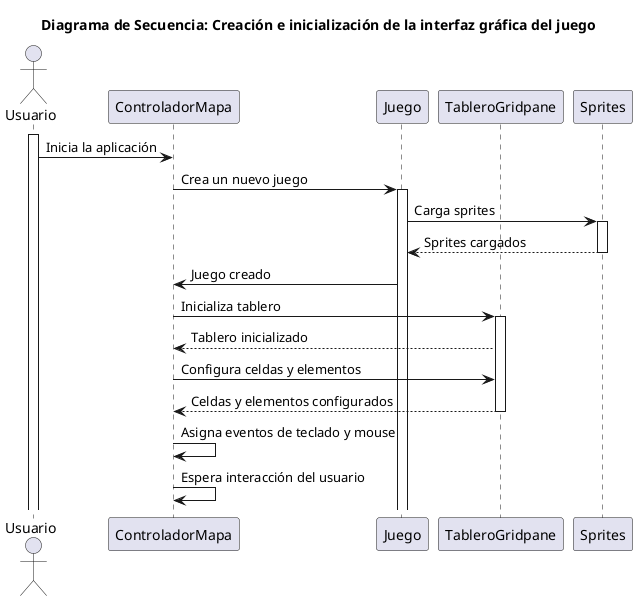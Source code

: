 @startuml

title Diagrama de Secuencia: Creación e inicialización de la interfaz gráfica del juego

actor Usuario

participant "ControladorMapa" as Controlador
participant "Juego" as Juego
participant "TableroGridpane" as Tablero
participant "Sprites" as Sprites

activate Usuario
Usuario -> Controlador: Inicia la aplicación

Controlador -> Juego: Crea un nuevo juego
activate Juego
Juego -> Sprites: Carga sprites
activate Sprites
Sprites --> Juego: Sprites cargados
deactivate Sprites
Juego -> Controlador: Juego creado

Controlador -> Tablero: Inicializa tablero
activate Tablero
Tablero --> Controlador: Tablero inicializado
Controlador -> Tablero: Configura celdas y elementos
Tablero --> Controlador: Celdas y elementos configurados
deactivate Tablero

Controlador -> Controlador: Asigna eventos de teclado y mouse
Controlador -> Controlador: Espera interacción del usuario

@enduml